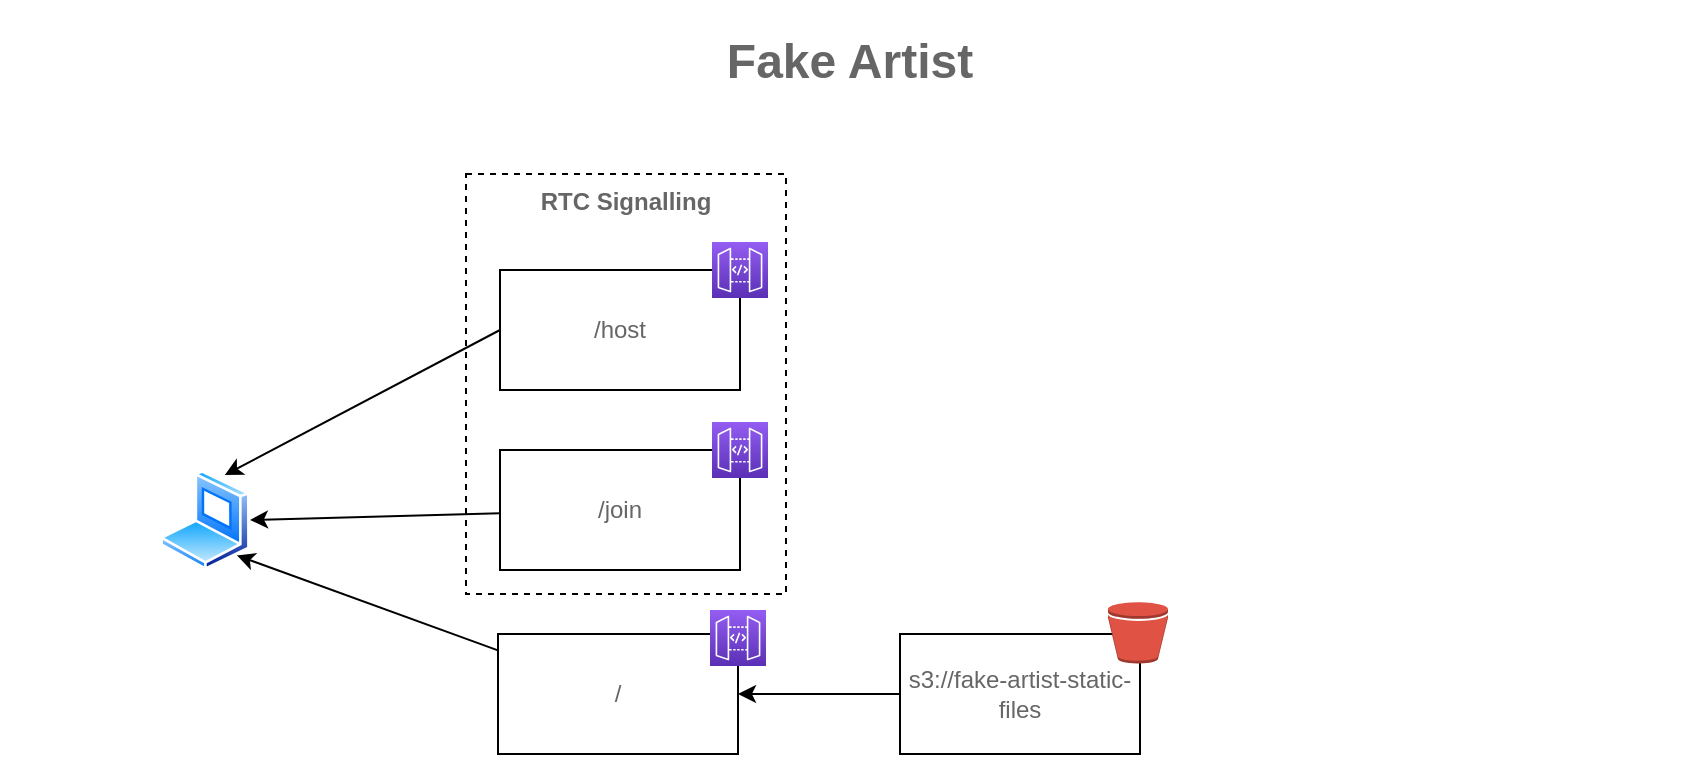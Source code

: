 <mxfile version="13.1.14" type="device"><diagram id="pfM184fqIHUwz6K5knp8" name="Page-1"><mxGraphModel dx="1426" dy="1921" grid="1" gridSize="10" guides="1" tooltips="1" connect="1" arrows="1" fold="1" page="1" pageScale="1" pageWidth="850" pageHeight="1100" math="0" shadow="0"><root><mxCell id="0"/><mxCell id="1" parent="0"/><mxCell id="icPM6F57C8JtZluY2NlA-3" value="" style="group;fontColor=#666666;" vertex="1" connectable="0" parent="1"><mxGeometry x="250" y="200" width="134" height="74" as="geometry"/></mxCell><mxCell id="icPM6F57C8JtZluY2NlA-1" value="&lt;div&gt;/join&lt;/div&gt;" style="rounded=0;whiteSpace=wrap;html=1;fontColor=#666666;" vertex="1" parent="icPM6F57C8JtZluY2NlA-3"><mxGeometry y="14" width="120" height="60" as="geometry"/></mxCell><mxCell id="icPM6F57C8JtZluY2NlA-2" value="" style="outlineConnect=0;fontColor=#666666;gradientColor=#945DF2;gradientDirection=north;fillColor=#5A30B5;strokeColor=#ffffff;dashed=0;verticalLabelPosition=bottom;verticalAlign=top;align=center;html=1;fontSize=12;fontStyle=0;aspect=fixed;shape=mxgraph.aws4.resourceIcon;resIcon=mxgraph.aws4.api_gateway;" vertex="1" parent="icPM6F57C8JtZluY2NlA-3"><mxGeometry x="106" width="28" height="28" as="geometry"/></mxCell><mxCell id="icPM6F57C8JtZluY2NlA-5" value="" style="group;fontColor=#666666;" vertex="1" connectable="0" parent="1"><mxGeometry x="250" y="110" width="134" height="74" as="geometry"/></mxCell><mxCell id="icPM6F57C8JtZluY2NlA-6" value="/host" style="rounded=0;whiteSpace=wrap;html=1;fontColor=#666666;" vertex="1" parent="icPM6F57C8JtZluY2NlA-5"><mxGeometry y="14" width="120" height="60" as="geometry"/></mxCell><mxCell id="icPM6F57C8JtZluY2NlA-7" value="" style="outlineConnect=0;fontColor=#666666;gradientColor=#945DF2;gradientDirection=north;fillColor=#5A30B5;strokeColor=#ffffff;dashed=0;verticalLabelPosition=bottom;verticalAlign=top;align=center;html=1;fontSize=12;fontStyle=0;aspect=fixed;shape=mxgraph.aws4.resourceIcon;resIcon=mxgraph.aws4.api_gateway;" vertex="1" parent="icPM6F57C8JtZluY2NlA-5"><mxGeometry x="106" width="28" height="28" as="geometry"/></mxCell><mxCell id="icPM6F57C8JtZluY2NlA-15" value="" style="group;fontColor=#666666;" vertex="1" connectable="0" parent="1"><mxGeometry x="249" y="294" width="134" height="72" as="geometry"/></mxCell><mxCell id="icPM6F57C8JtZluY2NlA-10" value="&lt;div&gt;/&lt;/div&gt;" style="rounded=0;whiteSpace=wrap;html=1;fontStyle=0;fontColor=#666666;" vertex="1" parent="icPM6F57C8JtZluY2NlA-15"><mxGeometry y="12" width="120" height="60" as="geometry"/></mxCell><mxCell id="icPM6F57C8JtZluY2NlA-14" value="" style="outlineConnect=0;fontColor=#666666;gradientColor=#945DF2;gradientDirection=north;fillColor=#5A30B5;strokeColor=#ffffff;dashed=0;verticalLabelPosition=bottom;verticalAlign=top;align=center;html=1;fontSize=12;fontStyle=0;aspect=fixed;shape=mxgraph.aws4.resourceIcon;resIcon=mxgraph.aws4.api_gateway;" vertex="1" parent="icPM6F57C8JtZluY2NlA-15"><mxGeometry x="106" width="28" height="28" as="geometry"/></mxCell><mxCell id="icPM6F57C8JtZluY2NlA-19" style="edgeStyle=orthogonalEdgeStyle;rounded=0;orthogonalLoop=1;jettySize=auto;html=1;entryX=1;entryY=0.5;entryDx=0;entryDy=0;fontColor=#666666;" edge="1" parent="1" source="icPM6F57C8JtZluY2NlA-17" target="icPM6F57C8JtZluY2NlA-10"><mxGeometry relative="1" as="geometry"/></mxCell><mxCell id="icPM6F57C8JtZluY2NlA-20" value="" style="aspect=fixed;perimeter=ellipsePerimeter;html=1;align=center;shadow=0;dashed=0;spacingTop=3;image;image=img/lib/active_directory/laptop_client.svg;fontColor=#666666;" vertex="1" parent="1"><mxGeometry x="80" y="224" width="45" height="50" as="geometry"/></mxCell><mxCell id="icPM6F57C8JtZluY2NlA-22" style="rounded=0;orthogonalLoop=1;jettySize=auto;html=1;entryX=0.75;entryY=0;entryDx=0;entryDy=0;exitX=0;exitY=0.5;exitDx=0;exitDy=0;fontColor=#666666;" edge="1" parent="1" source="icPM6F57C8JtZluY2NlA-6" target="icPM6F57C8JtZluY2NlA-20"><mxGeometry relative="1" as="geometry"/></mxCell><mxCell id="icPM6F57C8JtZluY2NlA-23" style="edgeStyle=none;rounded=0;orthogonalLoop=1;jettySize=auto;html=1;fontColor=#666666;" edge="1" parent="1" source="icPM6F57C8JtZluY2NlA-1"><mxGeometry relative="1" as="geometry"><mxPoint x="125" y="249" as="targetPoint"/></mxGeometry></mxCell><mxCell id="icPM6F57C8JtZluY2NlA-24" style="edgeStyle=none;rounded=0;orthogonalLoop=1;jettySize=auto;html=1;entryX=1;entryY=1;entryDx=0;entryDy=0;fontColor=#666666;" edge="1" parent="1" source="icPM6F57C8JtZluY2NlA-10" target="icPM6F57C8JtZluY2NlA-20"><mxGeometry relative="1" as="geometry"/></mxCell><mxCell id="icPM6F57C8JtZluY2NlA-26" value="" style="group;fontColor=#666666;" vertex="1" connectable="0" parent="1"><mxGeometry x="450" y="290" width="134" height="76" as="geometry"/></mxCell><mxCell id="icPM6F57C8JtZluY2NlA-17" value="&lt;div&gt;s3://fake-artist-static-files&lt;/div&gt;" style="rounded=0;whiteSpace=wrap;html=1;fontStyle=0;fontColor=#666666;" vertex="1" parent="icPM6F57C8JtZluY2NlA-26"><mxGeometry y="16" width="120" height="60" as="geometry"/></mxCell><mxCell id="icPM6F57C8JtZluY2NlA-25" value="" style="outlineConnect=0;dashed=0;verticalLabelPosition=bottom;verticalAlign=top;align=center;html=1;shape=mxgraph.aws3.bucket;fillColor=#E05243;gradientColor=none;fontColor=#666666;" vertex="1" parent="icPM6F57C8JtZluY2NlA-26"><mxGeometry x="104" width="30" height="30.75" as="geometry"/></mxCell><mxCell id="icPM6F57C8JtZluY2NlA-28" value="&lt;b&gt;RTC Signalling&lt;/b&gt;" style="rounded=0;whiteSpace=wrap;html=1;dashed=1;verticalAlign=top;fillColor=none;fontColor=#666666;" vertex="1" parent="1"><mxGeometry x="233" y="76" width="160" height="210" as="geometry"/></mxCell><mxCell id="icPM6F57C8JtZluY2NlA-29" value="&lt;h1&gt;Fake Artist&lt;br&gt;&lt;/h1&gt;" style="text;html=1;strokeColor=none;fillColor=none;align=center;verticalAlign=middle;whiteSpace=wrap;rounded=0;dashed=1;fontStyle=1;fontColor=#666666;" vertex="1" parent="1"><mxGeometry width="850" height="40" as="geometry"/></mxCell></root></mxGraphModel></diagram></mxfile>